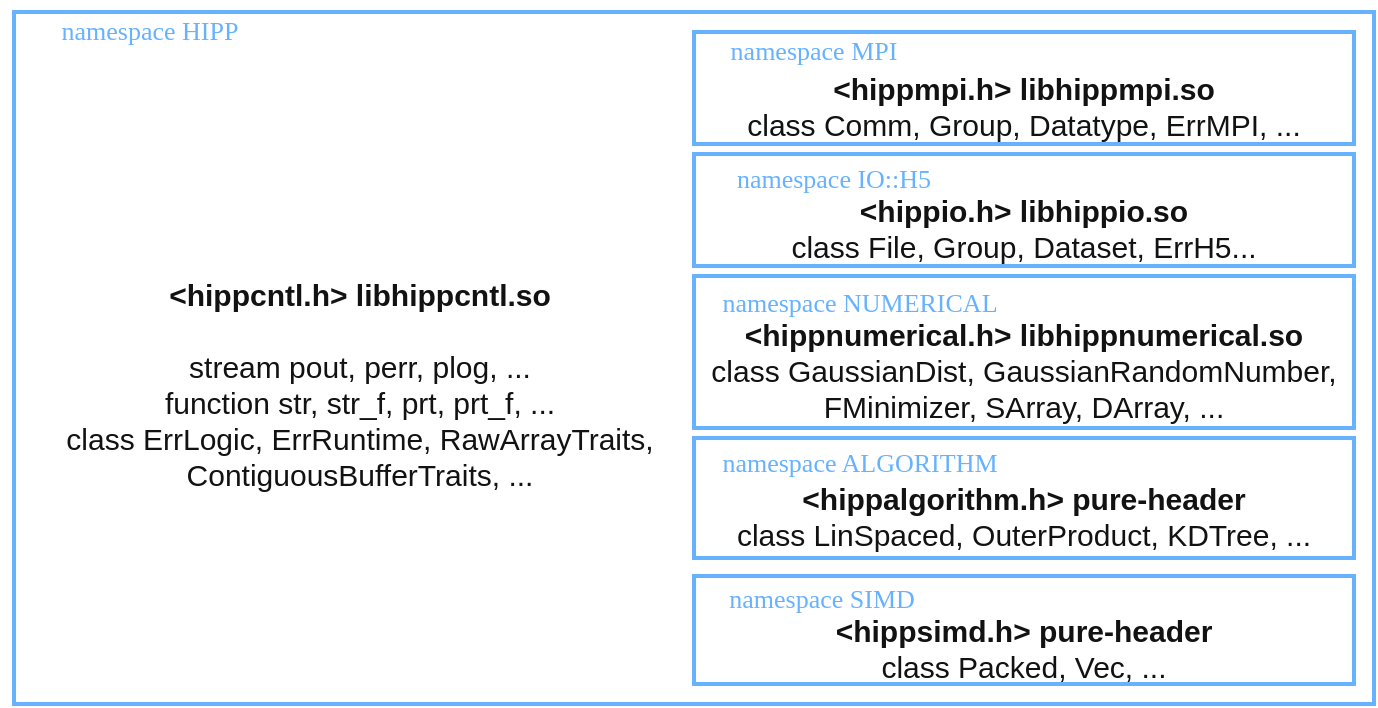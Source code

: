 <mxfile>
    <diagram id="9JM-ObwgvSv6bRc_mmI7" name="Page-1">
        <mxGraphModel dx="466" dy="812" grid="1" gridSize="10" guides="1" tooltips="1" connect="1" arrows="1" fold="1" page="1" pageScale="1" pageWidth="750" pageHeight="400" background="#ffffff" math="0" shadow="0">
            <root>
                <mxCell id="0"/>
                <mxCell id="1" parent="0"/>
                <mxCell id="3" value="" style="rounded=0;whiteSpace=wrap;html=1;fillColor=none;strokeWidth=2;strokeColor=#66B2FF;fontColor=#121212;" parent="1" vertex="1">
                    <mxGeometry x="27" y="24" width="680" height="346" as="geometry"/>
                </mxCell>
                <mxCell id="6" value="&lt;b&gt;&lt;br&gt;&amp;lt;hippmpi.h&amp;gt; libhippmpi.so&lt;/b&gt;&lt;br&gt;class Comm, Group, Datatype, ErrMPI, ..." style="rounded=0;whiteSpace=wrap;html=1;fillColor=none;fontSize=15;strokeWidth=2;strokeColor=#66B2FF;fontColor=#121212;" parent="1" vertex="1">
                    <mxGeometry x="367" y="34" width="330" height="56" as="geometry"/>
                </mxCell>
                <mxCell id="7" value="&lt;b&gt;&lt;br&gt;&amp;lt;hippio.h&amp;gt; libhippio.so&lt;/b&gt;&lt;br&gt;class File, Group, Dataset, ErrH5..." style="rounded=0;whiteSpace=wrap;html=1;fillColor=none;fontSize=15;strokeWidth=2;strokeColor=#66B2FF;fontColor=#121212;" parent="1" vertex="1">
                    <mxGeometry x="367" y="95" width="330" height="56" as="geometry"/>
                </mxCell>
                <mxCell id="8" value="&lt;b&gt;&lt;br&gt;&amp;lt;hippnumerical.h&amp;gt; libhippnumerical.so&lt;/b&gt;&lt;br&gt;class&amp;nbsp;GaussianDist, GaussianRandomNumber, FMinimizer, SArray, DArray, ..." style="rounded=0;whiteSpace=wrap;html=1;fillColor=none;fontSize=15;strokeWidth=2;strokeColor=#66B2FF;fontColor=#121212;" parent="1" vertex="1">
                    <mxGeometry x="367" y="156" width="330" height="76" as="geometry"/>
                </mxCell>
                <mxCell id="9" value="&lt;b&gt;&lt;br&gt;&amp;lt;hippalgorithm.h&amp;gt; pure-header&lt;/b&gt;&lt;br&gt;class&amp;nbsp;LinSpaced, OuterProduct, KDTree, ..." style="rounded=0;whiteSpace=wrap;html=1;fillColor=none;fontSize=15;strokeWidth=2;strokeColor=#66B2FF;fontColor=#121212;" parent="1" vertex="1">
                    <mxGeometry x="367" y="237" width="330" height="60" as="geometry"/>
                </mxCell>
                <mxCell id="10" value="&lt;b&gt;&lt;br&gt;&amp;lt;hippsimd.h&amp;gt; pure-header&lt;/b&gt;&lt;br&gt;class&amp;nbsp;Packed, Vec, ..." style="rounded=0;whiteSpace=wrap;html=1;fillColor=none;fontSize=15;strokeWidth=2;strokeColor=#66B2FF;fontColor=#121212;" parent="1" vertex="1">
                    <mxGeometry x="367" y="306" width="330" height="54" as="geometry"/>
                </mxCell>
                <mxCell id="11" value="&lt;b&gt;&amp;lt;hippcntl.h&amp;gt; libhippcntl.so&lt;/b&gt;&lt;br&gt;&lt;br&gt;stream pout, perr, plog, ...&lt;br&gt;function str, str_f, prt, prt_f, ...&lt;br&gt;class ErrLogic, ErrRuntime, RawArrayTraits, ContiguousBufferTraits, ..." style="rounded=0;whiteSpace=wrap;html=1;fontSize=15;fillColor=none;strokeColor=none;fontColor=#121212;" parent="1" vertex="1">
                    <mxGeometry x="50" y="100" width="300" height="220" as="geometry"/>
                </mxCell>
                <mxCell id="12" value="namespace HIPP" style="rounded=0;whiteSpace=wrap;html=1;fontSize=13;strokeWidth=2;fillColor=none;strokeColor=none;fontFamily=Lucida Console;fontColor=#66B2FF;" parent="1" vertex="1">
                    <mxGeometry x="20" y="18" width="150" height="30" as="geometry"/>
                </mxCell>
                <mxCell id="14" value="namespace MPI" style="rounded=0;whiteSpace=wrap;html=1;fontSize=13;strokeWidth=2;fillColor=none;strokeColor=none;fontFamily=Lucida Console;fontColor=#66B2FF;" parent="1" vertex="1">
                    <mxGeometry x="352" y="28" width="150" height="30" as="geometry"/>
                </mxCell>
                <mxCell id="16" value="namespace NUMERICAL" style="rounded=0;whiteSpace=wrap;html=1;fontSize=13;strokeWidth=2;fillColor=none;strokeColor=none;fontFamily=Lucida Console;fontColor=#66B2FF;" parent="1" vertex="1">
                    <mxGeometry x="350" y="154" width="200" height="30" as="geometry"/>
                </mxCell>
                <mxCell id="17" value="namespace IO::H5" style="rounded=0;whiteSpace=wrap;html=1;fontSize=13;strokeWidth=2;fillColor=none;strokeColor=none;fontFamily=Lucida Console;fontColor=#66B2FF;" parent="1" vertex="1">
                    <mxGeometry x="362" y="92" width="150" height="30" as="geometry"/>
                </mxCell>
                <mxCell id="18" value="namespace ALGORITHM" style="rounded=0;whiteSpace=wrap;html=1;fontSize=13;strokeWidth=2;fillColor=none;strokeColor=none;fontFamily=Lucida Console;fontColor=#66B2FF;" parent="1" vertex="1">
                    <mxGeometry x="355" y="234" width="190" height="30" as="geometry"/>
                </mxCell>
                <mxCell id="19" value="namespace SIMD" style="rounded=0;whiteSpace=wrap;html=1;fontSize=13;strokeWidth=2;fillColor=none;strokeColor=none;fontFamily=Lucida Console;fontColor=#66B2FF;" parent="1" vertex="1">
                    <mxGeometry x="356" y="302" width="150" height="30" as="geometry"/>
                </mxCell>
            </root>
        </mxGraphModel>
    </diagram>
</mxfile>